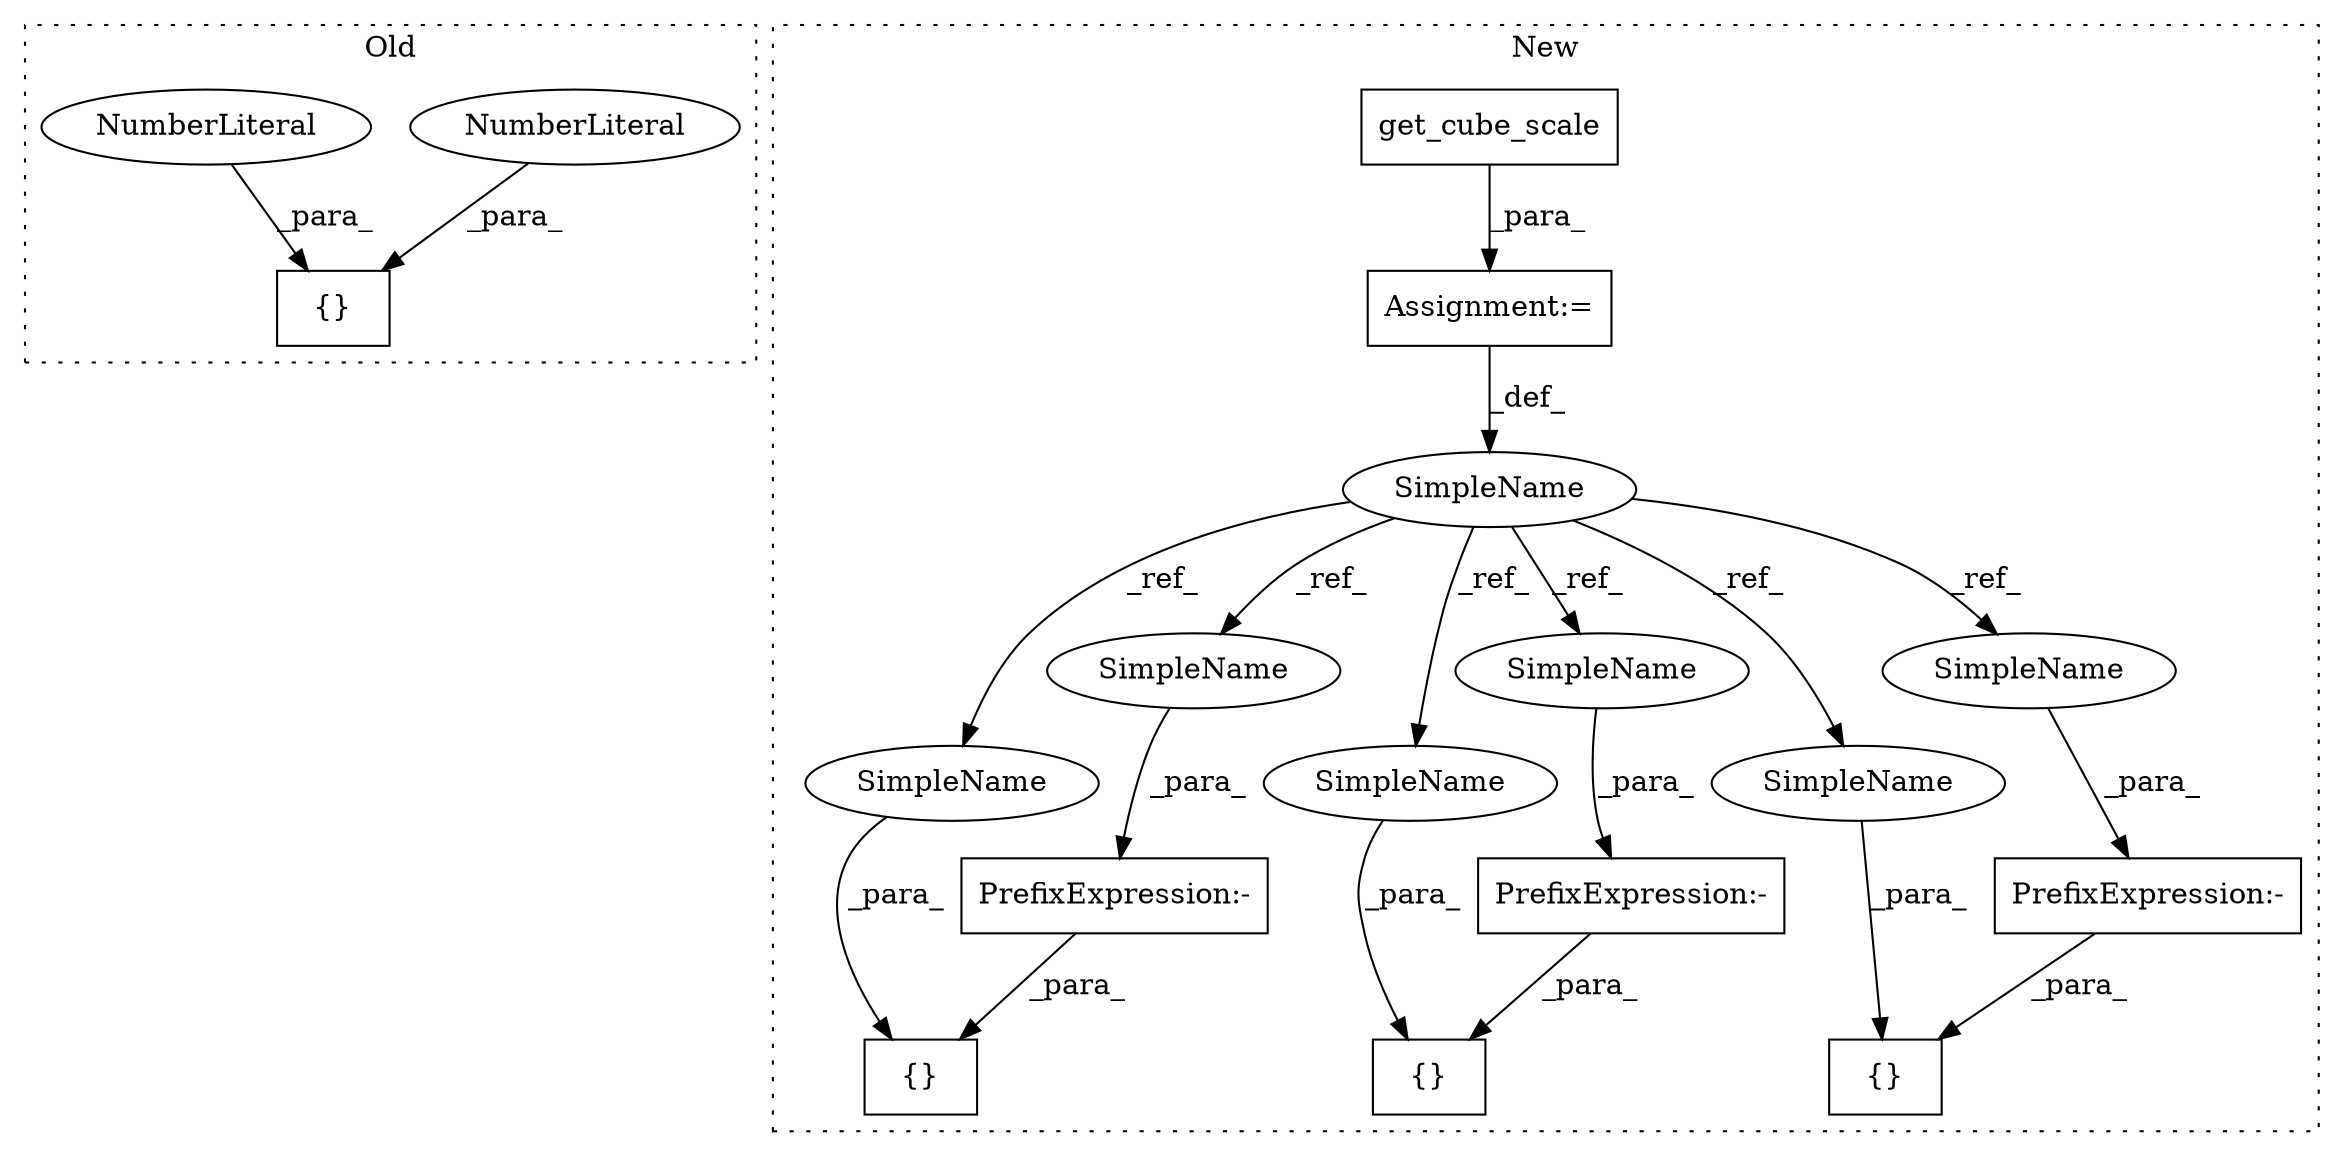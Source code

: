 digraph G {
subgraph cluster0 {
1 [label="{}" a="4" s="4506,4510" l="1,1" shape="box"];
3 [label="NumberLiteral" a="34" s="4507" l="1" shape="ellipse"];
5 [label="NumberLiteral" a="34" s="4509" l="1" shape="ellipse"];
label = "Old";
style="dotted";
}
subgraph cluster1 {
2 [label="get_cube_scale" a="32" s="6256,6272" l="15,1" shape="box"];
4 [label="{}" a="4" s="6410,6433" l="1,1" shape="box"];
6 [label="SimpleName" a="42" s="6245" l="10" shape="ellipse"];
7 [label="{}" a="4" s="6356,6379" l="1,1" shape="box"];
8 [label="PrefixExpression:-" a="38" s="6303" l="1" shape="box"];
9 [label="{}" a="4" s="6302,6325" l="1,1" shape="box"];
10 [label="Assignment:=" a="7" s="6255" l="1" shape="box"];
11 [label="PrefixExpression:-" a="38" s="6411" l="1" shape="box"];
12 [label="PrefixExpression:-" a="38" s="6357" l="1" shape="box"];
13 [label="SimpleName" a="42" s="6315" l="10" shape="ellipse"];
14 [label="SimpleName" a="42" s="6423" l="10" shape="ellipse"];
15 [label="SimpleName" a="42" s="6369" l="10" shape="ellipse"];
16 [label="SimpleName" a="42" s="6358" l="10" shape="ellipse"];
17 [label="SimpleName" a="42" s="6412" l="10" shape="ellipse"];
18 [label="SimpleName" a="42" s="6304" l="10" shape="ellipse"];
label = "New";
style="dotted";
}
2 -> 10 [label="_para_"];
3 -> 1 [label="_para_"];
5 -> 1 [label="_para_"];
6 -> 17 [label="_ref_"];
6 -> 18 [label="_ref_"];
6 -> 15 [label="_ref_"];
6 -> 13 [label="_ref_"];
6 -> 14 [label="_ref_"];
6 -> 16 [label="_ref_"];
8 -> 9 [label="_para_"];
10 -> 6 [label="_def_"];
11 -> 4 [label="_para_"];
12 -> 7 [label="_para_"];
13 -> 9 [label="_para_"];
14 -> 4 [label="_para_"];
15 -> 7 [label="_para_"];
16 -> 12 [label="_para_"];
17 -> 11 [label="_para_"];
18 -> 8 [label="_para_"];
}